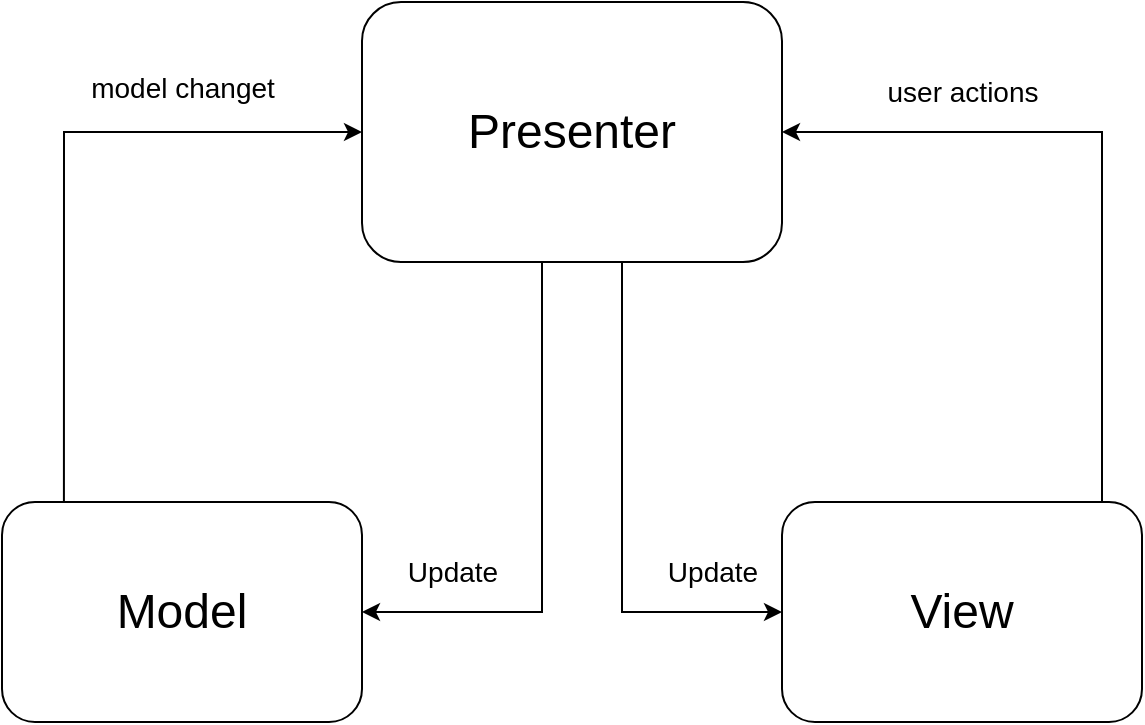 <mxfile version="20.8.16" type="device"><diagram name="Страница 1" id="VZ4Me4po2_HWVISDkPTY"><mxGraphModel dx="1118" dy="531" grid="1" gridSize="10" guides="1" tooltips="1" connect="1" arrows="1" fold="1" page="1" pageScale="1" pageWidth="827" pageHeight="1169" math="0" shadow="0"><root><mxCell id="0"/><mxCell id="1" parent="0"/><mxCell id="1KXfqNFV98RO7gsC8sAS-6" style="edgeStyle=orthogonalEdgeStyle;rounded=0;orthogonalLoop=1;jettySize=auto;html=1;entryX=1;entryY=0.5;entryDx=0;entryDy=0;fontSize=14;exitX=0.25;exitY=1;exitDx=0;exitDy=0;" edge="1" parent="1" source="1KXfqNFV98RO7gsC8sAS-1" target="1KXfqNFV98RO7gsC8sAS-2"><mxGeometry relative="1" as="geometry"><Array as="points"><mxPoint x="360" y="170"/><mxPoint x="360" y="345"/></Array></mxGeometry></mxCell><mxCell id="1KXfqNFV98RO7gsC8sAS-10" style="edgeStyle=orthogonalEdgeStyle;rounded=0;orthogonalLoop=1;jettySize=auto;html=1;entryX=0;entryY=0.5;entryDx=0;entryDy=0;fontSize=14;" edge="1" parent="1" source="1KXfqNFV98RO7gsC8sAS-1" target="1KXfqNFV98RO7gsC8sAS-3"><mxGeometry relative="1" as="geometry"><Array as="points"><mxPoint x="400" y="345"/></Array></mxGeometry></mxCell><mxCell id="1KXfqNFV98RO7gsC8sAS-1" value="&lt;font style=&quot;font-size: 24px;&quot;&gt;Presenter&lt;/font&gt;" style="rounded=1;whiteSpace=wrap;html=1;" vertex="1" parent="1"><mxGeometry x="270" y="40" width="210" height="130" as="geometry"/></mxCell><mxCell id="1KXfqNFV98RO7gsC8sAS-4" style="edgeStyle=orthogonalEdgeStyle;rounded=0;orthogonalLoop=1;jettySize=auto;html=1;entryX=0;entryY=0.5;entryDx=0;entryDy=0;fontSize=24;exitX=0.172;exitY=0;exitDx=0;exitDy=0;exitPerimeter=0;" edge="1" parent="1" source="1KXfqNFV98RO7gsC8sAS-2" target="1KXfqNFV98RO7gsC8sAS-1"><mxGeometry relative="1" as="geometry"/></mxCell><mxCell id="1KXfqNFV98RO7gsC8sAS-2" value="Model" style="rounded=1;whiteSpace=wrap;html=1;fontSize=24;" vertex="1" parent="1"><mxGeometry x="90" y="290" width="180" height="110" as="geometry"/></mxCell><mxCell id="1KXfqNFV98RO7gsC8sAS-8" style="edgeStyle=orthogonalEdgeStyle;rounded=0;orthogonalLoop=1;jettySize=auto;html=1;entryX=1;entryY=0.5;entryDx=0;entryDy=0;fontSize=14;" edge="1" parent="1" source="1KXfqNFV98RO7gsC8sAS-3" target="1KXfqNFV98RO7gsC8sAS-1"><mxGeometry relative="1" as="geometry"><Array as="points"><mxPoint x="640" y="105"/></Array></mxGeometry></mxCell><mxCell id="1KXfqNFV98RO7gsC8sAS-3" value="View" style="rounded=1;whiteSpace=wrap;html=1;fontSize=24;" vertex="1" parent="1"><mxGeometry x="480" y="290" width="180" height="110" as="geometry"/></mxCell><mxCell id="1KXfqNFV98RO7gsC8sAS-5" value="&lt;font style=&quot;font-size: 14px;&quot;&gt;model changet&lt;/font&gt;" style="text;html=1;align=center;verticalAlign=middle;resizable=0;points=[];autosize=1;strokeColor=none;fillColor=none;fontSize=24;" vertex="1" parent="1"><mxGeometry x="120" y="60" width="120" height="40" as="geometry"/></mxCell><mxCell id="1KXfqNFV98RO7gsC8sAS-7" value="Update" style="text;html=1;align=center;verticalAlign=middle;resizable=0;points=[];autosize=1;strokeColor=none;fillColor=none;fontSize=14;" vertex="1" parent="1"><mxGeometry x="280" y="310" width="70" height="30" as="geometry"/></mxCell><mxCell id="1KXfqNFV98RO7gsC8sAS-9" value="user actions" style="text;html=1;align=center;verticalAlign=middle;resizable=0;points=[];autosize=1;strokeColor=none;fillColor=none;fontSize=14;" vertex="1" parent="1"><mxGeometry x="520" y="70" width="100" height="30" as="geometry"/></mxCell><mxCell id="1KXfqNFV98RO7gsC8sAS-12" value="Update" style="text;html=1;align=center;verticalAlign=middle;resizable=0;points=[];autosize=1;strokeColor=none;fillColor=none;fontSize=14;" vertex="1" parent="1"><mxGeometry x="410" y="310" width="70" height="30" as="geometry"/></mxCell></root></mxGraphModel></diagram></mxfile>